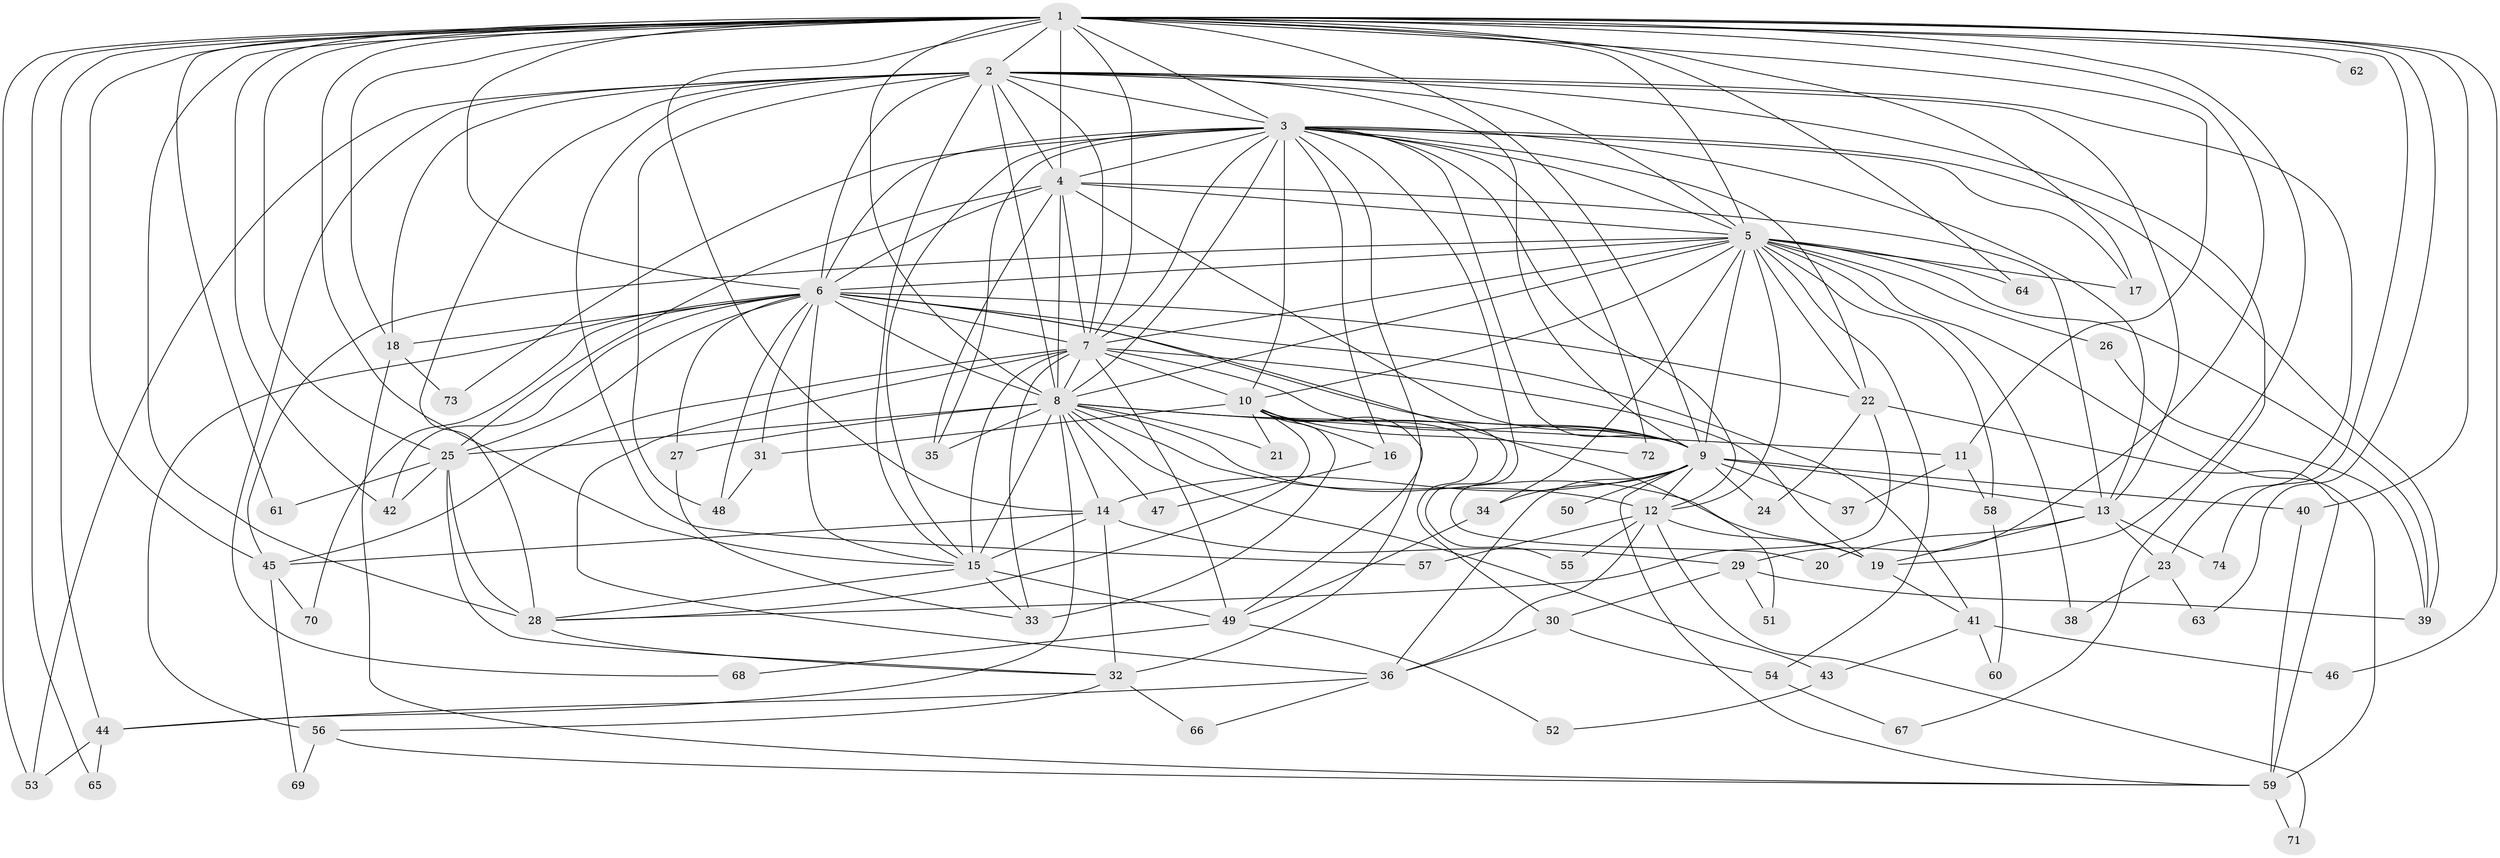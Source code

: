 // original degree distribution, {24: 0.013513513513513514, 20: 0.006756756756756757, 25: 0.02027027027027027, 21: 0.006756756756756757, 26: 0.006756756756756757, 29: 0.006756756756756757, 15: 0.006756756756756757, 4: 0.11486486486486487, 2: 0.4797297297297297, 7: 0.02027027027027027, 6: 0.033783783783783786, 12: 0.006756756756756757, 3: 0.23648648648648649, 5: 0.04054054054054054}
// Generated by graph-tools (version 1.1) at 2025/34/03/09/25 02:34:45]
// undirected, 74 vertices, 207 edges
graph export_dot {
graph [start="1"]
  node [color=gray90,style=filled];
  1;
  2;
  3;
  4;
  5;
  6;
  7;
  8;
  9;
  10;
  11;
  12;
  13;
  14;
  15;
  16;
  17;
  18;
  19;
  20;
  21;
  22;
  23;
  24;
  25;
  26;
  27;
  28;
  29;
  30;
  31;
  32;
  33;
  34;
  35;
  36;
  37;
  38;
  39;
  40;
  41;
  42;
  43;
  44;
  45;
  46;
  47;
  48;
  49;
  50;
  51;
  52;
  53;
  54;
  55;
  56;
  57;
  58;
  59;
  60;
  61;
  62;
  63;
  64;
  65;
  66;
  67;
  68;
  69;
  70;
  71;
  72;
  73;
  74;
  1 -- 2 [weight=1.0];
  1 -- 3 [weight=1.0];
  1 -- 4 [weight=8.0];
  1 -- 5 [weight=1.0];
  1 -- 6 [weight=3.0];
  1 -- 7 [weight=2.0];
  1 -- 8 [weight=2.0];
  1 -- 9 [weight=3.0];
  1 -- 11 [weight=1.0];
  1 -- 14 [weight=1.0];
  1 -- 15 [weight=1.0];
  1 -- 17 [weight=1.0];
  1 -- 18 [weight=2.0];
  1 -- 19 [weight=1.0];
  1 -- 25 [weight=1.0];
  1 -- 28 [weight=1.0];
  1 -- 29 [weight=3.0];
  1 -- 40 [weight=1.0];
  1 -- 42 [weight=1.0];
  1 -- 44 [weight=1.0];
  1 -- 45 [weight=1.0];
  1 -- 46 [weight=1.0];
  1 -- 53 [weight=1.0];
  1 -- 61 [weight=1.0];
  1 -- 62 [weight=2.0];
  1 -- 63 [weight=1.0];
  1 -- 64 [weight=1.0];
  1 -- 65 [weight=1.0];
  1 -- 74 [weight=1.0];
  2 -- 3 [weight=1.0];
  2 -- 4 [weight=1.0];
  2 -- 5 [weight=1.0];
  2 -- 6 [weight=2.0];
  2 -- 7 [weight=1.0];
  2 -- 8 [weight=2.0];
  2 -- 9 [weight=1.0];
  2 -- 13 [weight=1.0];
  2 -- 15 [weight=1.0];
  2 -- 18 [weight=1.0];
  2 -- 23 [weight=1.0];
  2 -- 28 [weight=1.0];
  2 -- 48 [weight=1.0];
  2 -- 53 [weight=1.0];
  2 -- 57 [weight=1.0];
  2 -- 67 [weight=1.0];
  2 -- 68 [weight=1.0];
  3 -- 4 [weight=1.0];
  3 -- 5 [weight=2.0];
  3 -- 6 [weight=3.0];
  3 -- 7 [weight=1.0];
  3 -- 8 [weight=1.0];
  3 -- 9 [weight=1.0];
  3 -- 10 [weight=2.0];
  3 -- 12 [weight=1.0];
  3 -- 13 [weight=1.0];
  3 -- 15 [weight=1.0];
  3 -- 16 [weight=1.0];
  3 -- 17 [weight=1.0];
  3 -- 20 [weight=1.0];
  3 -- 22 [weight=1.0];
  3 -- 35 [weight=1.0];
  3 -- 39 [weight=1.0];
  3 -- 49 [weight=1.0];
  3 -- 72 [weight=1.0];
  3 -- 73 [weight=1.0];
  4 -- 5 [weight=1.0];
  4 -- 6 [weight=4.0];
  4 -- 7 [weight=1.0];
  4 -- 8 [weight=1.0];
  4 -- 9 [weight=1.0];
  4 -- 13 [weight=1.0];
  4 -- 25 [weight=2.0];
  4 -- 35 [weight=1.0];
  5 -- 6 [weight=2.0];
  5 -- 7 [weight=1.0];
  5 -- 8 [weight=1.0];
  5 -- 9 [weight=2.0];
  5 -- 10 [weight=1.0];
  5 -- 12 [weight=1.0];
  5 -- 17 [weight=1.0];
  5 -- 22 [weight=1.0];
  5 -- 26 [weight=1.0];
  5 -- 34 [weight=1.0];
  5 -- 38 [weight=1.0];
  5 -- 39 [weight=1.0];
  5 -- 45 [weight=1.0];
  5 -- 54 [weight=1.0];
  5 -- 58 [weight=1.0];
  5 -- 59 [weight=2.0];
  5 -- 64 [weight=1.0];
  6 -- 7 [weight=4.0];
  6 -- 8 [weight=3.0];
  6 -- 9 [weight=2.0];
  6 -- 15 [weight=2.0];
  6 -- 18 [weight=1.0];
  6 -- 22 [weight=1.0];
  6 -- 25 [weight=1.0];
  6 -- 27 [weight=1.0];
  6 -- 31 [weight=1.0];
  6 -- 41 [weight=1.0];
  6 -- 42 [weight=1.0];
  6 -- 48 [weight=1.0];
  6 -- 51 [weight=1.0];
  6 -- 56 [weight=1.0];
  6 -- 70 [weight=1.0];
  7 -- 8 [weight=1.0];
  7 -- 9 [weight=1.0];
  7 -- 10 [weight=1.0];
  7 -- 15 [weight=11.0];
  7 -- 19 [weight=2.0];
  7 -- 33 [weight=1.0];
  7 -- 36 [weight=1.0];
  7 -- 45 [weight=1.0];
  7 -- 49 [weight=1.0];
  8 -- 9 [weight=1.0];
  8 -- 11 [weight=1.0];
  8 -- 12 [weight=1.0];
  8 -- 14 [weight=1.0];
  8 -- 15 [weight=2.0];
  8 -- 19 [weight=1.0];
  8 -- 21 [weight=1.0];
  8 -- 25 [weight=1.0];
  8 -- 27 [weight=1.0];
  8 -- 35 [weight=1.0];
  8 -- 43 [weight=1.0];
  8 -- 44 [weight=1.0];
  8 -- 47 [weight=1.0];
  9 -- 12 [weight=1.0];
  9 -- 13 [weight=1.0];
  9 -- 14 [weight=2.0];
  9 -- 24 [weight=1.0];
  9 -- 34 [weight=1.0];
  9 -- 36 [weight=1.0];
  9 -- 37 [weight=1.0];
  9 -- 40 [weight=1.0];
  9 -- 50 [weight=1.0];
  9 -- 59 [weight=1.0];
  10 -- 16 [weight=1.0];
  10 -- 21 [weight=1.0];
  10 -- 28 [weight=1.0];
  10 -- 30 [weight=1.0];
  10 -- 31 [weight=1.0];
  10 -- 32 [weight=1.0];
  10 -- 33 [weight=2.0];
  10 -- 55 [weight=1.0];
  10 -- 72 [weight=1.0];
  11 -- 37 [weight=1.0];
  11 -- 58 [weight=1.0];
  12 -- 19 [weight=1.0];
  12 -- 36 [weight=1.0];
  12 -- 55 [weight=1.0];
  12 -- 57 [weight=1.0];
  12 -- 71 [weight=1.0];
  13 -- 19 [weight=1.0];
  13 -- 20 [weight=1.0];
  13 -- 23 [weight=1.0];
  13 -- 74 [weight=1.0];
  14 -- 15 [weight=1.0];
  14 -- 29 [weight=1.0];
  14 -- 32 [weight=1.0];
  14 -- 45 [weight=2.0];
  15 -- 28 [weight=1.0];
  15 -- 33 [weight=1.0];
  15 -- 49 [weight=2.0];
  16 -- 47 [weight=1.0];
  18 -- 59 [weight=1.0];
  18 -- 73 [weight=1.0];
  19 -- 41 [weight=1.0];
  22 -- 24 [weight=1.0];
  22 -- 28 [weight=1.0];
  22 -- 59 [weight=1.0];
  23 -- 38 [weight=1.0];
  23 -- 63 [weight=1.0];
  25 -- 28 [weight=1.0];
  25 -- 32 [weight=1.0];
  25 -- 42 [weight=1.0];
  25 -- 61 [weight=1.0];
  26 -- 39 [weight=1.0];
  27 -- 33 [weight=1.0];
  28 -- 32 [weight=1.0];
  29 -- 30 [weight=1.0];
  29 -- 39 [weight=1.0];
  29 -- 51 [weight=1.0];
  30 -- 36 [weight=1.0];
  30 -- 54 [weight=1.0];
  31 -- 48 [weight=1.0];
  32 -- 56 [weight=1.0];
  32 -- 66 [weight=1.0];
  34 -- 49 [weight=1.0];
  36 -- 44 [weight=1.0];
  36 -- 66 [weight=1.0];
  40 -- 59 [weight=1.0];
  41 -- 43 [weight=1.0];
  41 -- 46 [weight=1.0];
  41 -- 60 [weight=1.0];
  43 -- 52 [weight=1.0];
  44 -- 53 [weight=1.0];
  44 -- 65 [weight=1.0];
  45 -- 69 [weight=1.0];
  45 -- 70 [weight=1.0];
  49 -- 52 [weight=1.0];
  49 -- 68 [weight=1.0];
  54 -- 67 [weight=1.0];
  56 -- 59 [weight=1.0];
  56 -- 69 [weight=1.0];
  58 -- 60 [weight=1.0];
  59 -- 71 [weight=1.0];
}
